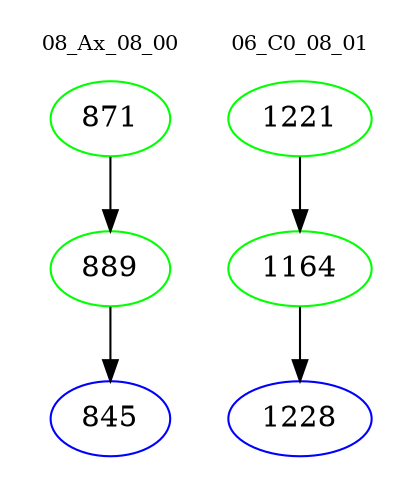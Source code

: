 digraph{
subgraph cluster_0 {
color = white
label = "08_Ax_08_00";
fontsize=10;
T0_871 [label="871", color="green"]
T0_871 -> T0_889 [color="black"]
T0_889 [label="889", color="green"]
T0_889 -> T0_845 [color="black"]
T0_845 [label="845", color="blue"]
}
subgraph cluster_1 {
color = white
label = "06_C0_08_01";
fontsize=10;
T1_1221 [label="1221", color="green"]
T1_1221 -> T1_1164 [color="black"]
T1_1164 [label="1164", color="green"]
T1_1164 -> T1_1228 [color="black"]
T1_1228 [label="1228", color="blue"]
}
}
